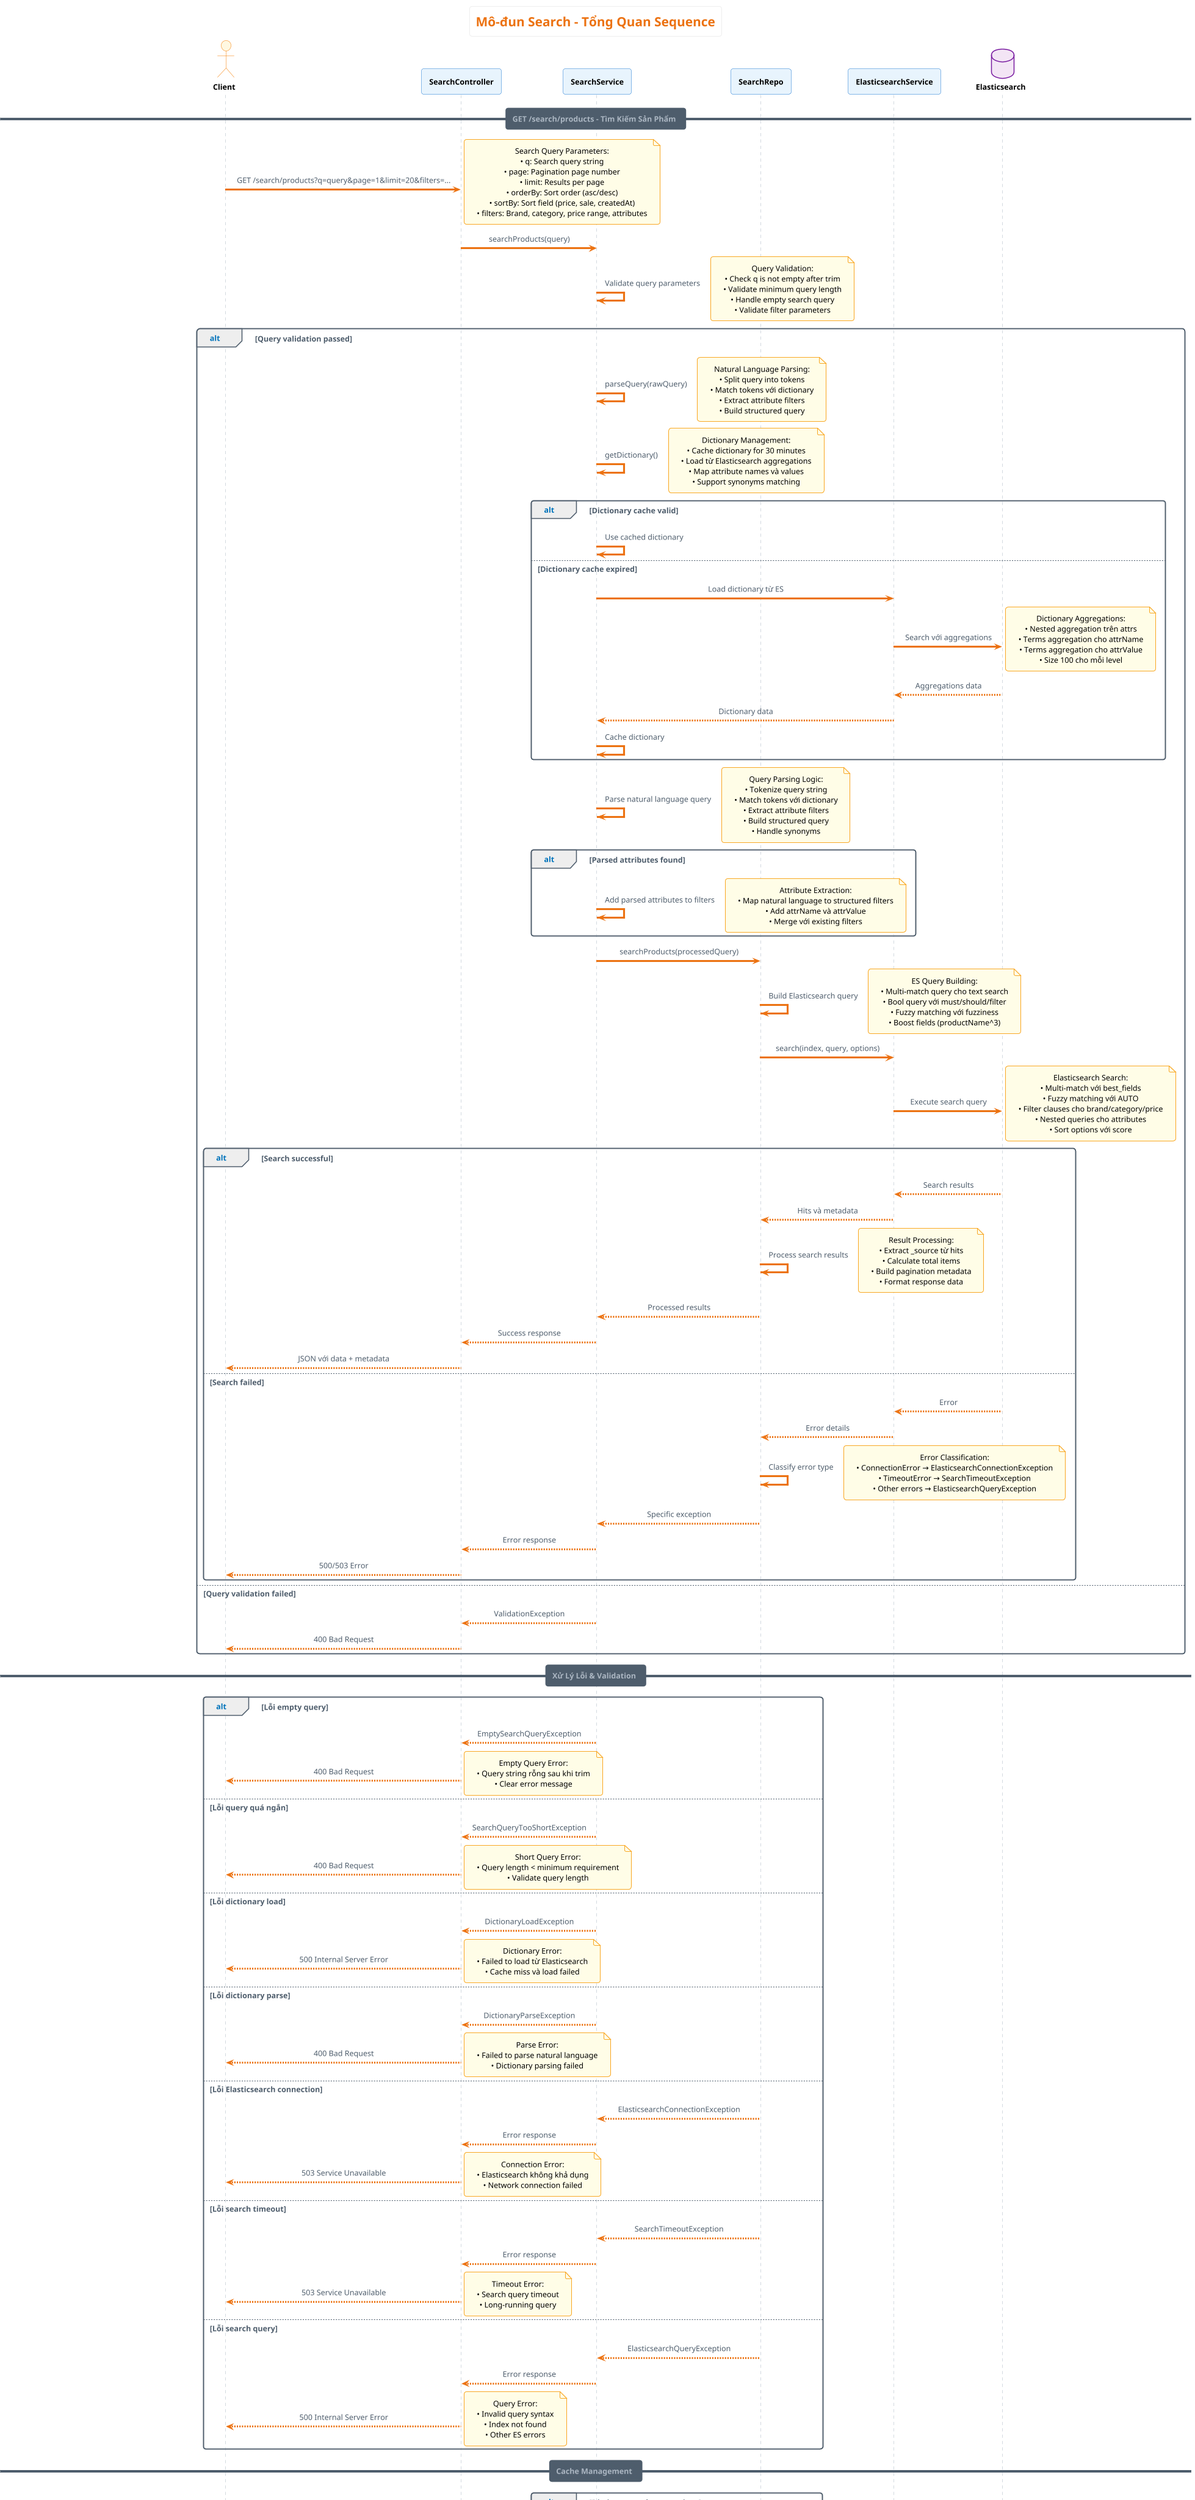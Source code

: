 @startuml
!theme aws-orange
skinparam backgroundColor #FFFFFF
skinparam defaultTextAlignment center
skinparam participant {
    BackgroundColor #E8F4FD
    BorderColor #1976D2
    FontColor #000000
    FontStyle bold
}
skinparam actor {
    BackgroundColor #FFF8E1
    BorderColor #F57C00
    FontColor #000000
    FontStyle bold
}
skinparam database {
    BackgroundColor #F3E5F5
    BorderColor #7B1FA2
    FontColor #000000
    FontStyle bold
}
skinparam note {
    BackgroundColor #FFFDE7
    BorderColor #F9A825
    FontColor #000000
}

title Mô-đun Search - Tổng Quan Sequence
note top : Hệ thống tìm kiếm sản phẩm với Elasticsearch và natural language parsing

actor "Client" as Client
participant SearchController
participant SearchService
participant SearchRepo
participant ElasticsearchService
database Elasticsearch

== GET /search/products - Tìm Kiếm Sản Phẩm ==
Client -> SearchController: GET /search/products?q=query&page=1&limit=20&filters=...
note right
Search Query Parameters:
• q: Search query string
• page: Pagination page number
• limit: Results per page
• orderBy: Sort order (asc/desc)
• sortBy: Sort field (price, sale, createdAt)
• filters: Brand, category, price range, attributes
end note

SearchController -> SearchService: searchProducts(query)
SearchService -> SearchService: Validate query parameters
note right
Query Validation:
• Check q is not empty after trim
• Validate minimum query length
• Handle empty search query
• Validate filter parameters
end note

alt Query validation passed
    SearchService -> SearchService: parseQuery(rawQuery)
    note right
    Natural Language Parsing:
    • Split query into tokens
    • Match tokens với dictionary
    • Extract attribute filters
    • Build structured query
    end note

    SearchService -> SearchService: getDictionary()
    note right
    Dictionary Management:
    • Cache dictionary for 30 minutes
    • Load từ Elasticsearch aggregations
    • Map attribute names và values
    • Support synonyms matching
    end note

    alt Dictionary cache valid
        SearchService -> SearchService: Use cached dictionary
    else Dictionary cache expired
        SearchService -> ElasticsearchService: Load dictionary từ ES
        ElasticsearchService -> Elasticsearch: Search với aggregations
        note right
        Dictionary Aggregations:
        • Nested aggregation trên attrs
        • Terms aggregation cho attrName
        • Terms aggregation cho attrValue
        • Size 100 cho mỗi level
        end note
        Elasticsearch --> ElasticsearchService: Aggregations data
        ElasticsearchService --> SearchService: Dictionary data
        SearchService -> SearchService: Cache dictionary
    end

    SearchService -> SearchService: Parse natural language query
    note right
    Query Parsing Logic:
    • Tokenize query string
    • Match tokens với dictionary
    • Extract attribute filters
    • Build structured query
    • Handle synonyms
    end note

    alt Parsed attributes found
        SearchService -> SearchService: Add parsed attributes to filters
        note right
        Attribute Extraction:
        • Map natural language to structured filters
        • Add attrName và attrValue
        • Merge với existing filters
        end note
    end

    SearchService -> SearchRepo: searchProducts(processedQuery)
    SearchRepo -> SearchRepo: Build Elasticsearch query
    note right
    ES Query Building:
    • Multi-match query cho text search
    • Bool query với must/should/filter
    • Fuzzy matching với fuzziness
    • Boost fields (productName^3)
    end note

    SearchRepo -> ElasticsearchService: search(index, query, options)
    ElasticsearchService -> Elasticsearch: Execute search query
    note right
    Elasticsearch Search:
    • Multi-match với best_fields
    • Fuzzy matching với AUTO
    • Filter clauses cho brand/category/price
    • Nested queries cho attributes
    • Sort options với score
    end note

    alt Search successful
        Elasticsearch --> ElasticsearchService: Search results
        ElasticsearchService --> SearchRepo: Hits và metadata
        SearchRepo -> SearchRepo: Process search results
        note right
        Result Processing:
        • Extract _source từ hits
        • Calculate total items
        • Build pagination metadata
        • Format response data
        end note
        SearchRepo --> SearchService: Processed results
        SearchService --> SearchController: Success response
        SearchController --> Client: JSON với data + metadata

    else Search failed
        Elasticsearch --> ElasticsearchService: Error
        ElasticsearchService --> SearchRepo: Error details
        SearchRepo -> SearchRepo: Classify error type
        note right
        Error Classification:
        • ConnectionError → ElasticsearchConnectionException
        • TimeoutError → SearchTimeoutException
        • Other errors → ElasticsearchQueryException
        end note
        SearchRepo --> SearchService: Specific exception
        SearchService --> SearchController: Error response
        SearchController --> Client: 500/503 Error
    end

else Query validation failed
    SearchService --> SearchController: ValidationException
    SearchController --> Client: 400 Bad Request
end

== Xử Lý Lỗi & Validation ==
alt Lỗi empty query
    SearchService --> SearchController: EmptySearchQueryException
    SearchController --> Client: 400 Bad Request
    note right
    Empty Query Error:
    • Query string rỗng sau khi trim
    • Clear error message
    end note

else Lỗi query quá ngắn
    SearchService --> SearchController: SearchQueryTooShortException
    SearchController --> Client: 400 Bad Request
    note right
    Short Query Error:
    • Query length < minimum requirement
    • Validate query length
    end note

else Lỗi dictionary load
    SearchService --> SearchController: DictionaryLoadException
    SearchController --> Client: 500 Internal Server Error
    note right
    Dictionary Error:
    • Failed to load từ Elasticsearch
    • Cache miss và load failed
    end note

else Lỗi dictionary parse
    SearchService --> SearchController: DictionaryParseException
    SearchController --> Client: 400 Bad Request
    note right
    Parse Error:
    • Failed to parse natural language
    • Dictionary parsing failed
    end note

else Lỗi Elasticsearch connection
    SearchRepo --> SearchService: ElasticsearchConnectionException
    SearchService --> SearchController: Error response
    SearchController --> Client: 503 Service Unavailable
    note right
    Connection Error:
    • Elasticsearch không khả dụng
    • Network connection failed
    end note

else Lỗi search timeout
    SearchRepo --> SearchService: SearchTimeoutException
    SearchService --> SearchController: Error response
    SearchController --> Client: 503 Service Unavailable
    note right
    Timeout Error:
    • Search query timeout
    • Long-running query
    end note

else Lỗi search query
    SearchRepo --> SearchService: ElasticsearchQueryException
    SearchService --> SearchController: Error response
    SearchController --> Client: 500 Internal Server Error
    note right
    Query Error:
    • Invalid query syntax
    • Index not found
    • Other ES errors
    end note
end

== Cache Management ==
alt Dictionary cache operations
    SearchService -> SearchService: Check cache expiry
    note right
    Cache Management:
    • Cache duration: 30 minutes
    • Check cache expiry time
    • Load fresh data if expired
    • Memory cache với Map
    end note
end

== Trả Kết Quả ==
SearchService -> SearchService: Tạo thông báo đa ngôn ngữ (I18nService)
SearchService --> SearchController: Response + Message đã localize
SearchController --> Client: JSON Response với metadata đầy đủ

note bottom
**Đặc điểm chính của module Search:**
• Elasticsearch integration với advanced queries
• Natural language parsing với dictionary
• Cache management cho dictionary (30 phút)
• Multi-field search với fuzzy matching
• Advanced filtering (brand, category, price, attributes)
• Pagination với metadata đầy đủ
• Comprehensive error handling
• Public API (không cần authentication)
• Skip throttling cho search performance
• Multi-language support
end note

@enduml
